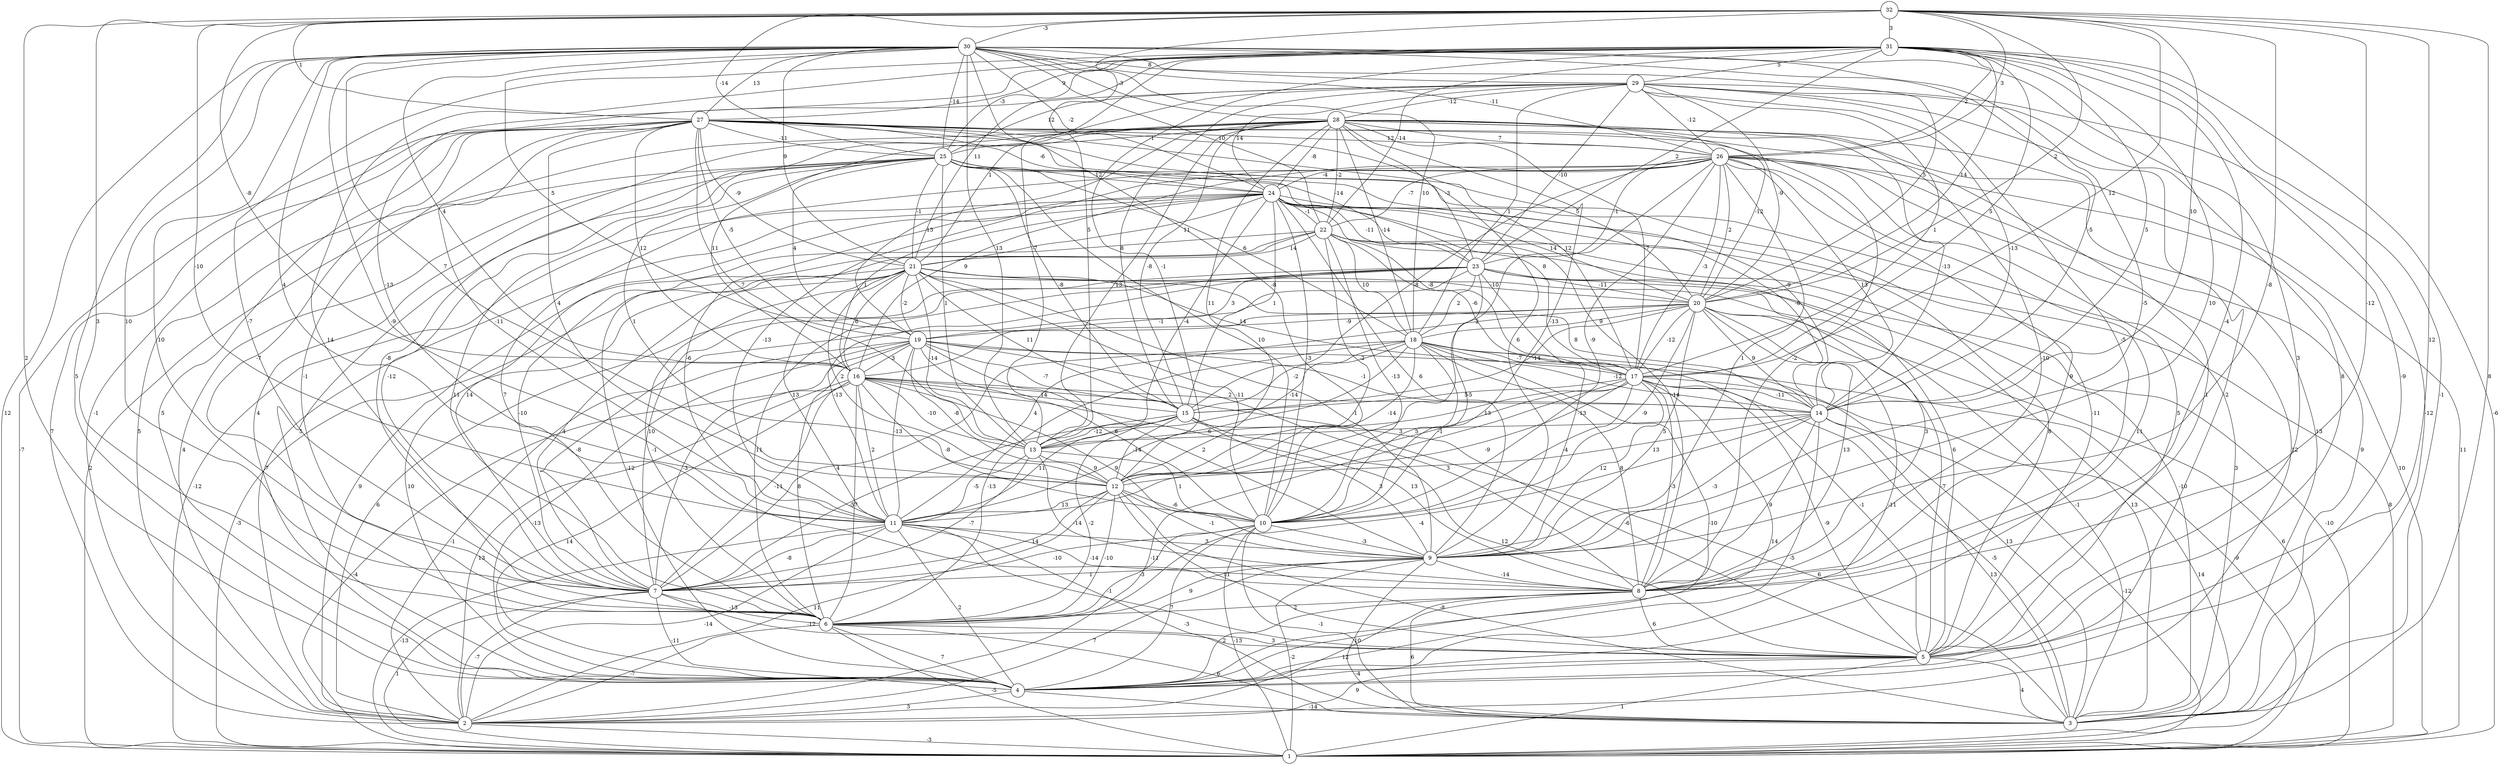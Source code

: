 graph { 
	 fontname="Helvetica,Arial,sans-serif" 
	 node [shape = circle]; 
	 32 -- 3 [label = "8"];
	 32 -- 4 [label = "2"];
	 32 -- 5 [label = "12"];
	 32 -- 6 [label = "3"];
	 32 -- 8 [label = "-12"];
	 32 -- 9 [label = "-8"];
	 32 -- 11 [label = "-10"];
	 32 -- 13 [label = "5"];
	 32 -- 14 [label = "10"];
	 32 -- 16 [label = "-8"];
	 32 -- 17 [label = "12"];
	 32 -- 20 [label = "2"];
	 32 -- 25 [label = "-14"];
	 32 -- 26 [label = "3"];
	 32 -- 27 [label = "1"];
	 32 -- 30 [label = "-3"];
	 32 -- 31 [label = "3"];
	 31 -- 1 [label = "-6"];
	 31 -- 3 [label = "-1"];
	 31 -- 4 [label = "-9"];
	 31 -- 6 [label = "14"];
	 31 -- 7 [label = "-7"];
	 31 -- 8 [label = "-4"];
	 31 -- 9 [label = "10"];
	 31 -- 11 [label = "-13"];
	 31 -- 12 [label = "-1"];
	 31 -- 13 [label = "-7"];
	 31 -- 14 [label = "5"];
	 31 -- 17 [label = "5"];
	 31 -- 20 [label = "14"];
	 31 -- 21 [label = "11"];
	 31 -- 22 [label = "-14"];
	 31 -- 23 [label = "2"];
	 31 -- 25 [label = "-3"];
	 31 -- 26 [label = "-2"];
	 31 -- 27 [label = "9"];
	 31 -- 29 [label = "5"];
	 30 -- 1 [label = "12"];
	 30 -- 4 [label = "5"];
	 30 -- 5 [label = "3"];
	 30 -- 6 [label = "10"];
	 30 -- 7 [label = "10"];
	 30 -- 8 [label = "-9"];
	 30 -- 9 [label = "-5"];
	 30 -- 10 [label = "-8"];
	 30 -- 11 [label = "4"];
	 30 -- 12 [label = "7"];
	 30 -- 13 [label = "13"];
	 30 -- 14 [label = "-5"];
	 30 -- 16 [label = "4"];
	 30 -- 18 [label = "10"];
	 30 -- 19 [label = "5"];
	 30 -- 20 [label = "5"];
	 30 -- 21 [label = "9"];
	 30 -- 22 [label = "10"];
	 30 -- 24 [label = "-2"];
	 30 -- 25 [label = "-14"];
	 30 -- 26 [label = "-11"];
	 30 -- 27 [label = "13"];
	 30 -- 28 [label = "-3"];
	 30 -- 29 [label = "8"];
	 29 -- 2 [label = "-1"];
	 29 -- 3 [label = "-12"];
	 29 -- 4 [label = "-2"];
	 29 -- 5 [label = "8"];
	 29 -- 8 [label = "-5"];
	 29 -- 14 [label = "-13"];
	 29 -- 15 [label = "8"];
	 29 -- 17 [label = "1"];
	 29 -- 18 [label = "1"];
	 29 -- 20 [label = "-9"];
	 29 -- 21 [label = "1"];
	 29 -- 23 [label = "-10"];
	 29 -- 24 [label = "14"];
	 29 -- 25 [label = "12"];
	 29 -- 26 [label = "-12"];
	 29 -- 28 [label = "-12"];
	 28 -- 1 [label = "11"];
	 28 -- 2 [label = "5"];
	 28 -- 3 [label = "13"];
	 28 -- 4 [label = "4"];
	 28 -- 7 [label = "-8"];
	 28 -- 8 [label = "-10"];
	 28 -- 10 [label = "-13"];
	 28 -- 12 [label = "11"];
	 28 -- 13 [label = "13"];
	 28 -- 14 [label = "-13"];
	 28 -- 15 [label = "-8"];
	 28 -- 16 [label = "11"];
	 28 -- 17 [label = "-7"];
	 28 -- 18 [label = "-14"];
	 28 -- 19 [label = "13"];
	 28 -- 20 [label = "-12"];
	 28 -- 22 [label = "-2"];
	 28 -- 23 [label = "-3"];
	 28 -- 24 [label = "-8"];
	 28 -- 25 [label = "-1"];
	 28 -- 26 [label = "7"];
	 27 -- 1 [label = "-7"];
	 27 -- 2 [label = "7"];
	 27 -- 4 [label = "5"];
	 27 -- 5 [label = "1"];
	 27 -- 6 [label = "-1"];
	 27 -- 7 [label = "-7"];
	 27 -- 8 [label = "-2"];
	 27 -- 9 [label = "6"];
	 27 -- 11 [label = "-11"];
	 27 -- 12 [label = "4"];
	 27 -- 13 [label = "7"];
	 27 -- 16 [label = "12"];
	 27 -- 17 [label = "12"];
	 27 -- 19 [label = "-5"];
	 27 -- 20 [label = "5"];
	 27 -- 21 [label = "-9"];
	 27 -- 23 [label = "-14"];
	 27 -- 24 [label = "-6"];
	 27 -- 25 [label = "-11"];
	 27 -- 26 [label = "12"];
	 26 -- 1 [label = "10"];
	 26 -- 2 [label = "12"];
	 26 -- 3 [label = "9"];
	 26 -- 4 [label = "11"];
	 26 -- 5 [label = "5"];
	 26 -- 6 [label = "7"];
	 26 -- 8 [label = "9"];
	 26 -- 9 [label = "1"];
	 26 -- 10 [label = "-9"];
	 26 -- 11 [label = "-13"];
	 26 -- 12 [label = "2"];
	 26 -- 14 [label = "13"];
	 26 -- 15 [label = "-8"];
	 26 -- 16 [label = "9"];
	 26 -- 17 [label = "-3"];
	 26 -- 20 [label = "2"];
	 26 -- 22 [label = "-7"];
	 26 -- 23 [label = "-1"];
	 26 -- 24 [label = "-4"];
	 25 -- 1 [label = "2"];
	 25 -- 2 [label = "4"];
	 25 -- 4 [label = "5"];
	 25 -- 5 [label = "-11"];
	 25 -- 6 [label = "11"];
	 25 -- 7 [label = "-12"];
	 25 -- 10 [label = "10"];
	 25 -- 12 [label = "1"];
	 25 -- 13 [label = "1"];
	 25 -- 14 [label = "-9"];
	 25 -- 15 [label = "-8"];
	 25 -- 17 [label = "8"];
	 25 -- 18 [label = "6"];
	 25 -- 19 [label = "4"];
	 25 -- 21 [label = "-1"];
	 25 -- 24 [label = "12"];
	 24 -- 1 [label = "-12"];
	 24 -- 2 [label = "7"];
	 24 -- 3 [label = "3"];
	 24 -- 5 [label = "8"];
	 24 -- 7 [label = "14"];
	 24 -- 8 [label = "-14"];
	 24 -- 9 [label = "6"];
	 24 -- 10 [label = "-3"];
	 24 -- 11 [label = "-6"];
	 24 -- 13 [label = "-4"];
	 24 -- 14 [label = "-8"];
	 24 -- 15 [label = "1"];
	 24 -- 16 [label = "1"];
	 24 -- 17 [label = "-8"];
	 24 -- 20 [label = "14"];
	 24 -- 21 [label = "11"];
	 24 -- 22 [label = "-1"];
	 24 -- 23 [label = "-11"];
	 23 -- 1 [label = "-10"];
	 23 -- 2 [label = "6"];
	 23 -- 3 [label = "13"];
	 23 -- 6 [label = "11"];
	 23 -- 7 [label = "10"];
	 23 -- 8 [label = "3"];
	 23 -- 9 [label = "-13"];
	 23 -- 10 [label = "-5"];
	 23 -- 11 [label = "-13"];
	 23 -- 16 [label = "-1"];
	 23 -- 18 [label = "2"];
	 23 -- 19 [label = "3"];
	 23 -- 20 [label = "-11"];
	 22 -- 1 [label = "8"];
	 22 -- 2 [label = "9"];
	 22 -- 3 [label = "-10"];
	 22 -- 4 [label = "-12"];
	 22 -- 5 [label = "6"];
	 22 -- 7 [label = "-10"];
	 22 -- 10 [label = "-13"];
	 22 -- 12 [label = "-2"];
	 22 -- 17 [label = "-6"];
	 22 -- 18 [label = "10"];
	 22 -- 21 [label = "14"];
	 21 -- 1 [label = "-3"];
	 21 -- 3 [label = "-1"];
	 21 -- 4 [label = "10"];
	 21 -- 6 [label = "-1"];
	 21 -- 7 [label = "4"];
	 21 -- 9 [label = "-1"];
	 21 -- 10 [label = "-11"];
	 21 -- 11 [label = "13"];
	 21 -- 12 [label = "2"];
	 21 -- 13 [label = "-14"];
	 21 -- 14 [label = "8"];
	 21 -- 15 [label = "11"];
	 21 -- 16 [label = "6"];
	 21 -- 17 [label = "14"];
	 21 -- 19 [label = "-2"];
	 21 -- 20 [label = "-10"];
	 20 -- 1 [label = "6"];
	 20 -- 4 [label = "-11"];
	 20 -- 5 [label = "-7"];
	 20 -- 7 [label = "-8"];
	 20 -- 8 [label = "13"];
	 20 -- 9 [label = "5"];
	 20 -- 10 [label = "-9"];
	 20 -- 11 [label = "4"];
	 20 -- 14 [label = "9"];
	 20 -- 15 [label = "-14"];
	 20 -- 17 [label = "-12"];
	 20 -- 18 [label = "9"];
	 20 -- 19 [label = "-9"];
	 19 -- 2 [label = "-1"];
	 19 -- 3 [label = "13"];
	 19 -- 4 [label = "-13"];
	 19 -- 6 [label = "8"];
	 19 -- 7 [label = "-3"];
	 19 -- 8 [label = "3"];
	 19 -- 9 [label = "2"];
	 19 -- 10 [label = "6"];
	 19 -- 11 [label = "-13"];
	 19 -- 12 [label = "-8"];
	 19 -- 14 [label = "-1"];
	 19 -- 15 [label = "-7"];
	 19 -- 16 [label = "3"];
	 18 -- 1 [label = "-9"];
	 18 -- 4 [label = "-10"];
	 18 -- 5 [label = "-1"];
	 18 -- 6 [label = "-13"];
	 18 -- 7 [label = "4"];
	 18 -- 8 [label = "8"];
	 18 -- 10 [label = "5"];
	 18 -- 11 [label = "-6"];
	 18 -- 12 [label = "-14"];
	 18 -- 13 [label = "-14"];
	 18 -- 14 [label = "-12"];
	 18 -- 15 [label = "-2"];
	 18 -- 17 [label = "-7"];
	 17 -- 1 [label = "14"];
	 17 -- 2 [label = "-11"];
	 17 -- 3 [label = "-5"];
	 17 -- 4 [label = "14"];
	 17 -- 5 [label = "-9"];
	 17 -- 8 [label = "-3"];
	 17 -- 9 [label = "12"];
	 17 -- 10 [label = "-4"];
	 17 -- 11 [label = "-9"];
	 17 -- 12 [label = "-1"];
	 17 -- 13 [label = "13"];
	 17 -- 14 [label = "-11"];
	 17 -- 15 [label = "5"];
	 16 -- 1 [label = "-4"];
	 16 -- 2 [label = "13"];
	 16 -- 4 [label = "14"];
	 16 -- 5 [label = "-6"];
	 16 -- 6 [label = "7"];
	 16 -- 7 [label = "-11"];
	 16 -- 8 [label = "13"];
	 16 -- 9 [label = "9"];
	 16 -- 10 [label = "-8"];
	 16 -- 11 [label = "2"];
	 16 -- 13 [label = "-10"];
	 16 -- 14 [label = "2"];
	 16 -- 15 [label = "14"];
	 15 -- 3 [label = "6"];
	 15 -- 5 [label = "12"];
	 15 -- 6 [label = "-2"];
	 15 -- 7 [label = "-5"];
	 15 -- 9 [label = "3"];
	 15 -- 11 [label = "11"];
	 15 -- 12 [label = "-14"];
	 15 -- 13 [label = "-12"];
	 14 -- 1 [label = "-12"];
	 14 -- 3 [label = "13"];
	 14 -- 4 [label = "-5"];
	 14 -- 6 [label = "-4"];
	 14 -- 8 [label = "9"];
	 14 -- 9 [label = "-3"];
	 14 -- 12 [label = "13"];
	 14 -- 13 [label = "3"];
	 13 -- 7 [label = "-7"];
	 13 -- 8 [label = "-14"];
	 13 -- 10 [label = "1"];
	 13 -- 11 [label = "-5"];
	 13 -- 12 [label = "9"];
	 12 -- 2 [label = "11"];
	 12 -- 3 [label = "-8"];
	 12 -- 5 [label = "11"];
	 12 -- 6 [label = "-10"];
	 12 -- 7 [label = "14"];
	 12 -- 9 [label = "-1"];
	 12 -- 10 [label = "-6"];
	 12 -- 11 [label = "13"];
	 11 -- 1 [label = "-13"];
	 11 -- 2 [label = "-14"];
	 11 -- 3 [label = "-3"];
	 11 -- 4 [label = "2"];
	 11 -- 5 [label = "-1"];
	 11 -- 7 [label = "-8"];
	 11 -- 8 [label = "-14"];
	 11 -- 9 [label = "3"];
	 10 -- 1 [label = "-13"];
	 10 -- 3 [label = "-1"];
	 10 -- 4 [label = "7"];
	 10 -- 6 [label = "-3"];
	 10 -- 7 [label = "-10"];
	 10 -- 9 [label = "-3"];
	 9 -- 1 [label = "-2"];
	 9 -- 2 [label = "7"];
	 9 -- 3 [label = "10"];
	 9 -- 6 [label = "9"];
	 9 -- 7 [label = "1"];
	 9 -- 8 [label = "-14"];
	 8 -- 2 [label = "12"];
	 8 -- 3 [label = "6"];
	 8 -- 4 [label = "2"];
	 8 -- 5 [label = "6"];
	 8 -- 6 [label = "2"];
	 7 -- 1 [label = "1"];
	 7 -- 2 [label = "-7"];
	 7 -- 4 [label = "-11"];
	 7 -- 5 [label = "-12"];
	 7 -- 6 [label = "-13"];
	 6 -- 1 [label = "-5"];
	 6 -- 2 [label = "-7"];
	 6 -- 3 [label = "6"];
	 6 -- 4 [label = "7"];
	 6 -- 5 [label = "3"];
	 5 -- 1 [label = "1"];
	 5 -- 2 [label = "9"];
	 5 -- 3 [label = "4"];
	 5 -- 4 [label = "-4"];
	 4 -- 2 [label = "3"];
	 4 -- 3 [label = "-14"];
	 2 -- 1 [label = "-3"];
	 1;
	 2;
	 3;
	 4;
	 5;
	 6;
	 7;
	 8;
	 9;
	 10;
	 11;
	 12;
	 13;
	 14;
	 15;
	 16;
	 17;
	 18;
	 19;
	 20;
	 21;
	 22;
	 23;
	 24;
	 25;
	 26;
	 27;
	 28;
	 29;
	 30;
	 31;
	 32;
}
